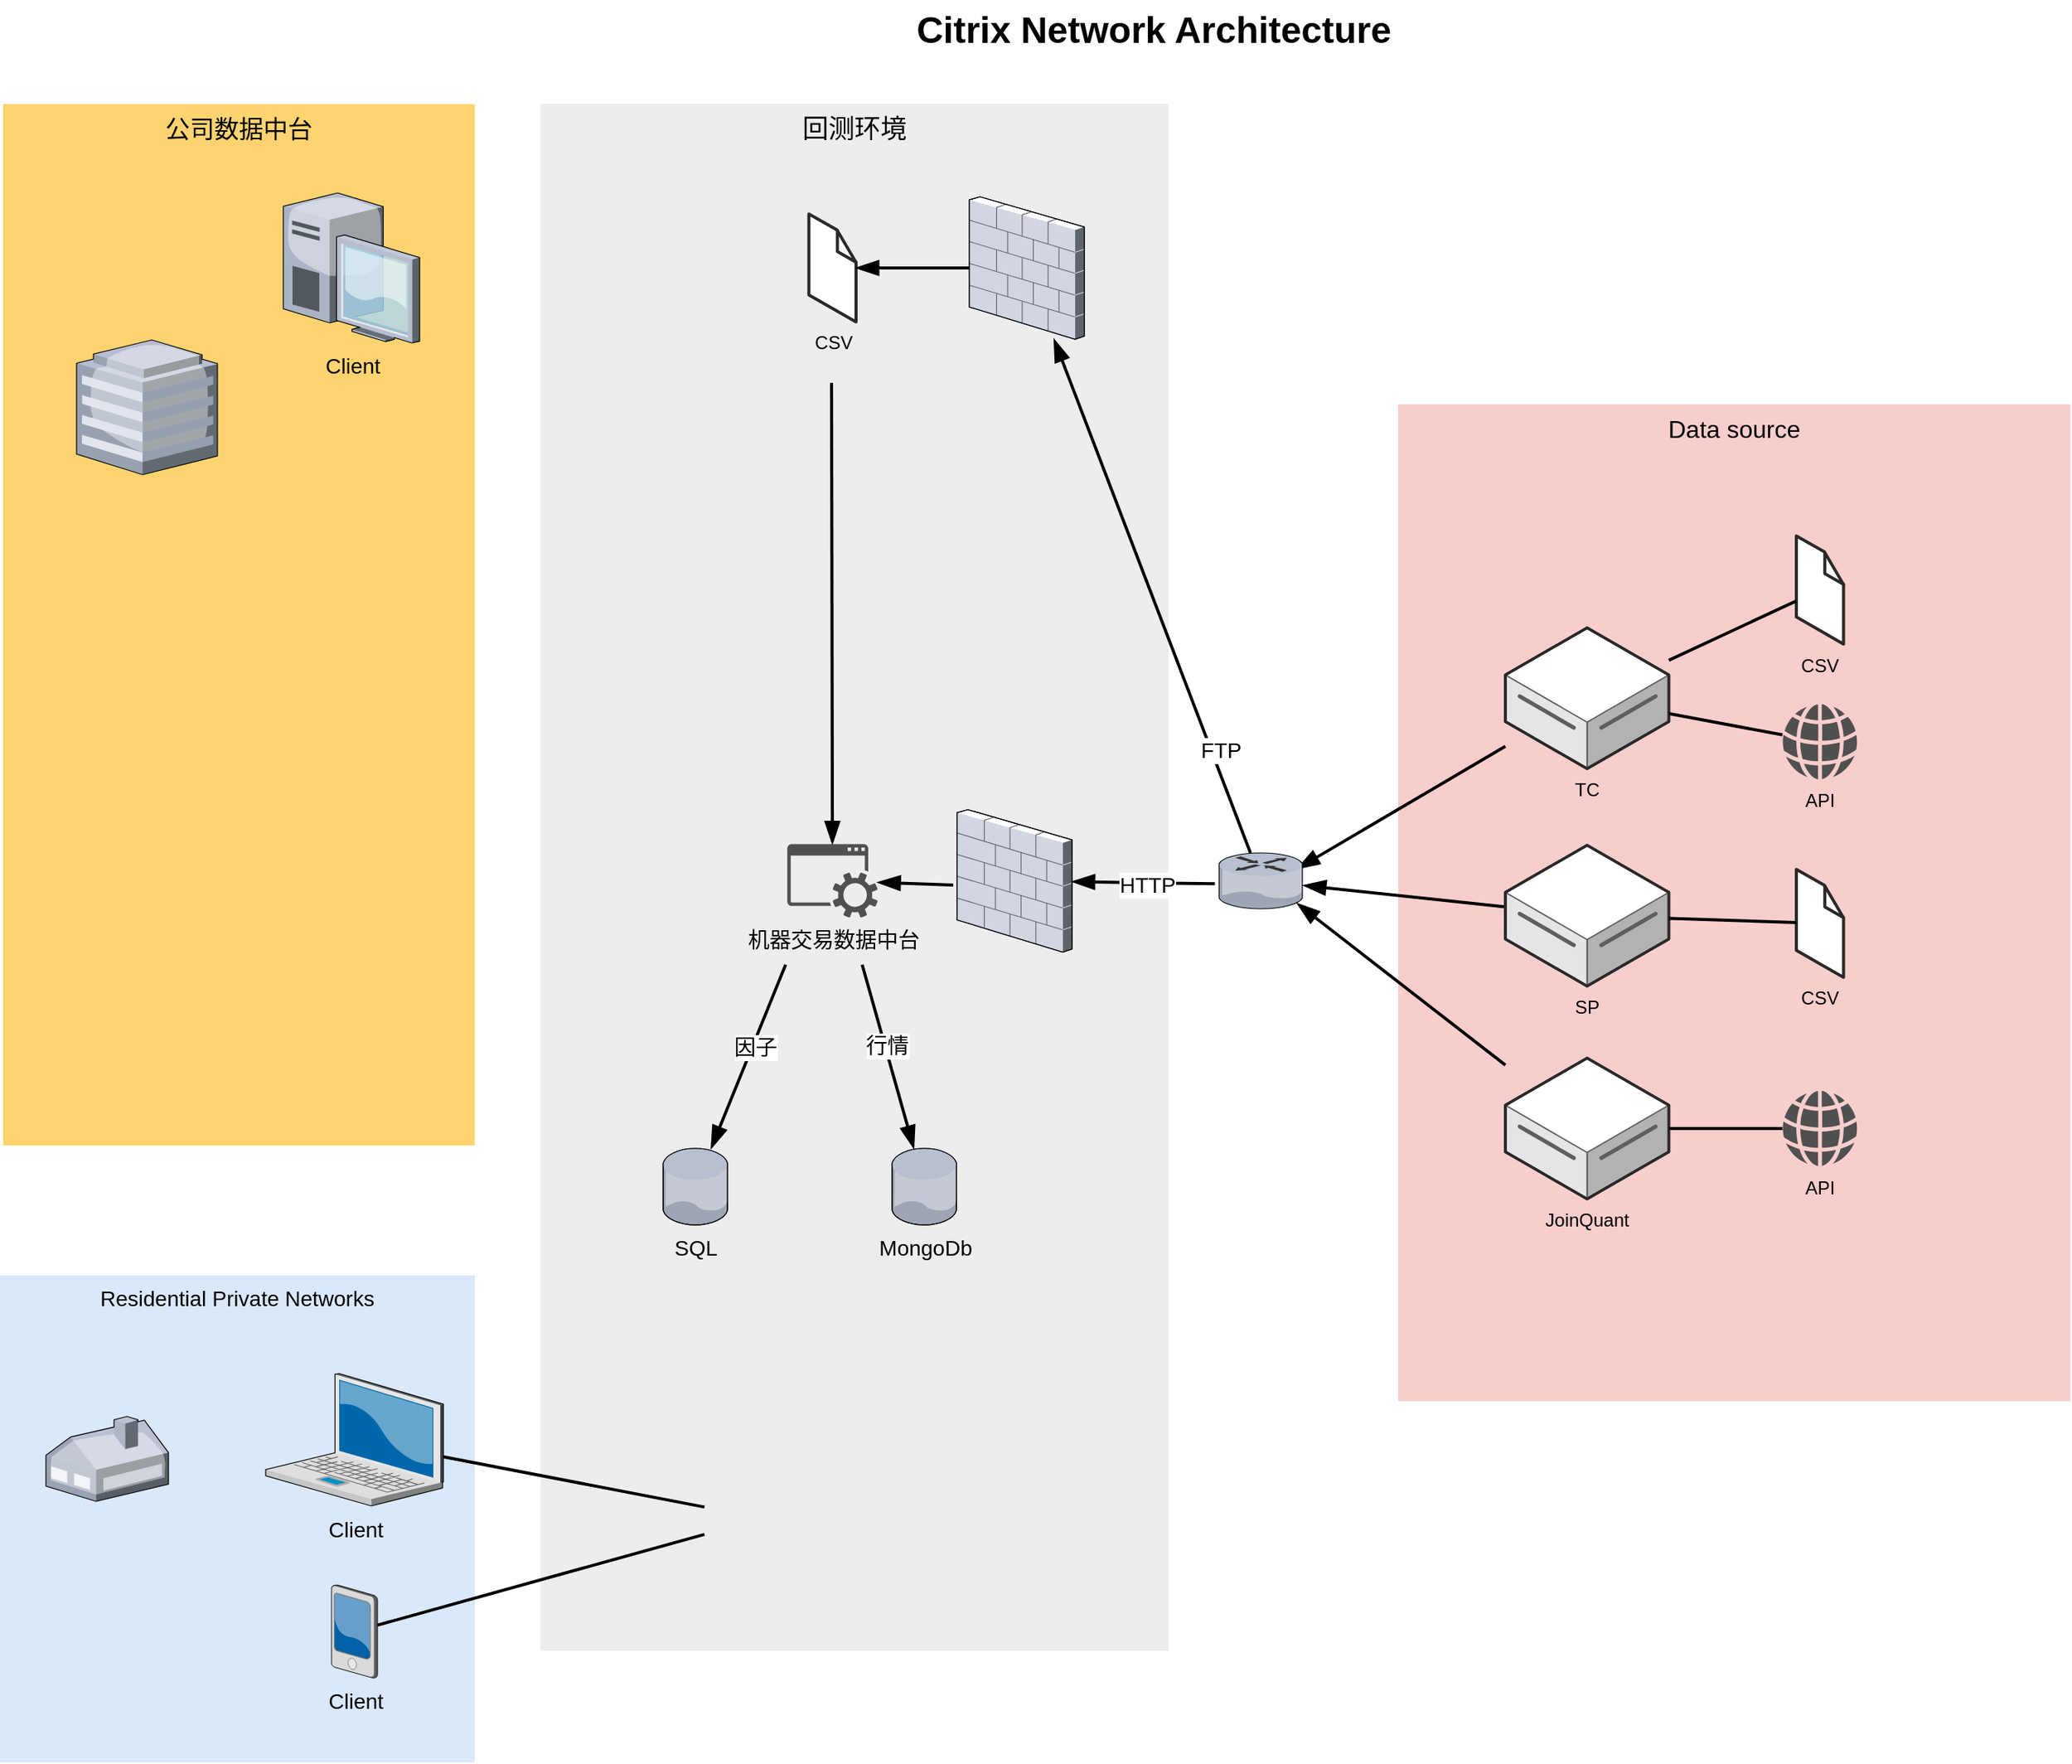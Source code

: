 <mxfile version="14.1.8" type="github">
  <diagram name="Page-1" id="e3a06f82-3646-2815-327d-82caf3d4e204">
    <mxGraphModel dx="1234" dy="1180" grid="1" gridSize="10" guides="1" tooltips="1" connect="1" arrows="1" fold="1" page="1" pageScale="1.5" pageWidth="1169" pageHeight="826" background="none" math="0" shadow="0">
      <root>
        <mxCell id="0" style=";html=1;" />
        <mxCell id="1" style=";html=1;" parent="0" />
        <mxCell id="6a7d8f32e03d9370-61" value="&lt;font style=&quot;font-size: 16px&quot;&gt;Data source&lt;/font&gt;" style="whiteSpace=wrap;html=1;fillColor=#f8cecc;fontSize=14;strokeColor=none;verticalAlign=top;" parent="1" vertex="1">
          <mxGeometry x="1090" y="294" width="439" height="651" as="geometry" />
        </mxCell>
        <mxCell id="6a7d8f32e03d9370-59" value="&lt;font style=&quot;font-size: 17px&quot;&gt;回测环境&lt;/font&gt;" style="whiteSpace=wrap;html=1;fillColor=#EDEDED;fontSize=14;strokeColor=none;verticalAlign=top;" parent="1" vertex="1">
          <mxGeometry x="530" y="98" width="410" height="1010" as="geometry" />
        </mxCell>
        <mxCell id="6a7d8f32e03d9370-58" value="Residential Private Networks" style="whiteSpace=wrap;html=1;fillColor=#dae8fc;fontSize=14;strokeColor=none;verticalAlign=top;" parent="1" vertex="1">
          <mxGeometry x="177" y="863" width="310" height="318" as="geometry" />
        </mxCell>
        <mxCell id="6a7d8f32e03d9370-57" value="&lt;font style=&quot;font-size: 16px&quot;&gt;公司数据中台&lt;/font&gt;" style="whiteSpace=wrap;html=1;fillColor=#FFD470;gradientColor=none;fontSize=14;strokeColor=none;verticalAlign=top;" parent="1" vertex="1">
          <mxGeometry x="179" y="98" width="308" height="680" as="geometry" />
        </mxCell>
        <mxCell id="6a7d8f32e03d9370-36" style="edgeStyle=none;rounded=0;html=1;startSize=10;endSize=10;jettySize=auto;orthogonalLoop=1;fontSize=14;endArrow=none;endFill=0;strokeWidth=2;" parent="1" source="6a7d8f32e03d9370-1" edge="1">
          <mxGeometry relative="1" as="geometry">
            <mxPoint x="637.0" y="1014.192" as="targetPoint" />
          </mxGeometry>
        </mxCell>
        <mxCell id="6a7d8f32e03d9370-1" value="Client" style="verticalLabelPosition=bottom;aspect=fixed;html=1;verticalAlign=top;strokeColor=none;shape=mxgraph.citrix.laptop_2;fillColor=#66B2FF;gradientColor=#0066CC;fontSize=14;" parent="1" vertex="1">
          <mxGeometry x="350.5" y="927" width="116" height="86.5" as="geometry" />
        </mxCell>
        <mxCell id="6a7d8f32e03d9370-5" value="Client" style="verticalLabelPosition=bottom;aspect=fixed;html=1;verticalAlign=top;strokeColor=none;shape=mxgraph.citrix.desktop;fillColor=#66B2FF;gradientColor=#0066CC;fontSize=14;" parent="1" vertex="1">
          <mxGeometry x="362.0" y="156.0" width="89" height="98" as="geometry" />
        </mxCell>
        <mxCell id="6a7d8f32e03d9370-37" style="edgeStyle=none;rounded=0;html=1;startSize=10;endSize=10;jettySize=auto;orthogonalLoop=1;fontSize=14;endArrow=none;endFill=0;strokeWidth=2;" parent="1" source="6a7d8f32e03d9370-6" edge="1">
          <mxGeometry relative="1" as="geometry">
            <mxPoint x="637.0" y="1032.052" as="targetPoint" />
          </mxGeometry>
        </mxCell>
        <mxCell id="6a7d8f32e03d9370-6" value="Client" style="verticalLabelPosition=bottom;aspect=fixed;html=1;verticalAlign=top;strokeColor=none;shape=mxgraph.citrix.pda;fillColor=#66B2FF;gradientColor=#0066CC;fontSize=14;" parent="1" vertex="1">
          <mxGeometry x="393.5" y="1065" width="30" height="61" as="geometry" />
        </mxCell>
        <mxCell id="6a7d8f32e03d9370-43" style="edgeStyle=none;rounded=0;html=1;startSize=10;endSize=10;jettySize=auto;orthogonalLoop=1;fontSize=14;endArrow=none;endFill=0;strokeWidth=2;startArrow=blockThin;startFill=1;" parent="1" source="A9i1_2r06wziE7NqVmH8-29" edge="1">
          <mxGeometry relative="1" as="geometry">
            <mxPoint x="720.6" y="460" as="sourcePoint" />
            <mxPoint x="720" y="280" as="targetPoint" />
          </mxGeometry>
        </mxCell>
        <mxCell id="6a7d8f32e03d9370-56" style="edgeStyle=none;rounded=0;html=1;jettySize=auto;orthogonalLoop=1;fontSize=14;endArrow=none;endFill=0;strokeWidth=2;exitX=0.927;exitY=0.285;exitDx=0;exitDy=0;exitPerimeter=0;startArrow=blockThin;startFill=1;endSize=10;startSize=10;" parent="1" source="6a7d8f32e03d9370-13" target="A9i1_2r06wziE7NqVmH8-4" edge="1">
          <mxGeometry relative="1" as="geometry">
            <mxPoint x="1240" y="800" as="targetPoint" />
          </mxGeometry>
        </mxCell>
        <mxCell id="6a7d8f32e03d9370-13" value="" style="verticalLabelPosition=bottom;aspect=fixed;html=1;verticalAlign=top;strokeColor=none;shape=mxgraph.citrix.router;fillColor=#66B2FF;gradientColor=#0066CC;fontSize=14;" parent="1" vertex="1">
          <mxGeometry x="973" y="587" width="55" height="36.5" as="geometry" />
        </mxCell>
        <mxCell id="6a7d8f32e03d9370-44" style="edgeStyle=none;rounded=0;html=1;startSize=10;endSize=10;jettySize=auto;orthogonalLoop=1;fontSize=14;endArrow=none;endFill=0;strokeWidth=2;startArrow=blockThin;startFill=1;" parent="1" source="6a7d8f32e03d9370-17" target="6a7d8f32e03d9370-13" edge="1">
          <mxGeometry relative="1" as="geometry" />
        </mxCell>
        <mxCell id="A9i1_2r06wziE7NqVmH8-27" value="FTP" style="edgeLabel;html=1;align=center;verticalAlign=middle;resizable=0;points=[];fontSize=14;" vertex="1" connectable="0" parent="6a7d8f32e03d9370-44">
          <mxGeometry x="0.085" y="-2" relative="1" as="geometry">
            <mxPoint x="40.22" y="85.31" as="offset" />
          </mxGeometry>
        </mxCell>
        <mxCell id="6a7d8f32e03d9370-17" value="" style="verticalLabelPosition=bottom;aspect=fixed;html=1;verticalAlign=top;strokeColor=none;shape=mxgraph.citrix.firewall;fillColor=#66B2FF;gradientColor=#0066CC;fontSize=14;" parent="1" vertex="1">
          <mxGeometry x="810" y="158.5" width="75" height="93" as="geometry" />
        </mxCell>
        <mxCell id="6a7d8f32e03d9370-23" value="" style="verticalLabelPosition=bottom;aspect=fixed;html=1;verticalAlign=top;strokeColor=none;shape=mxgraph.citrix.home_office;fillColor=#66B2FF;gradientColor=#0066CC;fontSize=14;" parent="1" vertex="1">
          <mxGeometry x="207" y="955" width="80" height="55.5" as="geometry" />
        </mxCell>
        <mxCell id="6a7d8f32e03d9370-24" value="" style="verticalLabelPosition=bottom;aspect=fixed;html=1;verticalAlign=top;strokeColor=none;shape=mxgraph.citrix.hq_enterprise;fillColor=#66B2FF;gradientColor=#0066CC;fontSize=14;" parent="1" vertex="1">
          <mxGeometry x="227" y="252" width="92" height="88" as="geometry" />
        </mxCell>
        <mxCell id="6a7d8f32e03d9370-62" value="Citrix Network Architecture" style="text;strokeColor=none;fillColor=none;html=1;fontSize=24;fontStyle=1;verticalAlign=middle;align=center;" parent="1" vertex="1">
          <mxGeometry x="499" y="30" width="861" height="40" as="geometry" />
        </mxCell>
        <mxCell id="A9i1_2r06wziE7NqVmH8-2" style="edgeStyle=none;rounded=0;html=1;startSize=10;endSize=10;jettySize=auto;orthogonalLoop=1;fontSize=14;endArrow=blockThin;endFill=1;strokeWidth=2;" edge="1" parent="1" source="A9i1_2r06wziE7NqVmH8-13">
          <mxGeometry relative="1" as="geometry">
            <mxPoint x="1090" y="800" as="sourcePoint" />
            <mxPoint x="1024" y="620" as="targetPoint" />
          </mxGeometry>
        </mxCell>
        <mxCell id="A9i1_2r06wziE7NqVmH8-3" value="CSV" style="verticalLabelPosition=bottom;html=1;verticalAlign=top;strokeWidth=1;align=center;outlineConnect=0;dashed=0;outlineConnect=0;shape=mxgraph.aws3d.file;aspect=fixed;strokeColor=#292929;" vertex="1" parent="1">
          <mxGeometry x="1350" y="380" width="30.8" height="70.6" as="geometry" />
        </mxCell>
        <mxCell id="A9i1_2r06wziE7NqVmH8-4" value="TC" style="verticalLabelPosition=bottom;html=1;verticalAlign=top;strokeWidth=1;align=center;outlineConnect=0;dashed=0;outlineConnect=0;shape=mxgraph.aws3d.dataServer;strokeColor=#5E5E5E;aspect=fixed;" vertex="1" parent="1">
          <mxGeometry x="1160" y="440" width="106.75" height="92" as="geometry" />
        </mxCell>
        <mxCell id="A9i1_2r06wziE7NqVmH8-5" style="edgeStyle=none;rounded=0;html=1;startSize=10;endSize=10;jettySize=auto;orthogonalLoop=1;fontSize=14;endArrow=none;endFill=0;strokeWidth=2;" edge="1" parent="1" source="A9i1_2r06wziE7NqVmH8-4" target="A9i1_2r06wziE7NqVmH8-3">
          <mxGeometry relative="1" as="geometry">
            <mxPoint x="1260" y="454" as="sourcePoint" />
            <mxPoint x="1110" y="618.135" as="targetPoint" />
          </mxGeometry>
        </mxCell>
        <mxCell id="A9i1_2r06wziE7NqVmH8-7" style="edgeStyle=none;rounded=0;html=1;startSize=10;endSize=10;jettySize=auto;orthogonalLoop=1;fontSize=14;endArrow=none;endFill=0;strokeWidth=2;startArrow=blockThin;startFill=1;" edge="1" parent="1" source="6a7d8f32e03d9370-13" target="A9i1_2r06wziE7NqVmH8-8">
          <mxGeometry relative="1" as="geometry">
            <mxPoint x="1038" y="597.003" as="sourcePoint" />
            <mxPoint x="1060" y="610" as="targetPoint" />
          </mxGeometry>
        </mxCell>
        <mxCell id="A9i1_2r06wziE7NqVmH8-8" value="SP" style="verticalLabelPosition=bottom;html=1;verticalAlign=top;strokeWidth=1;align=center;outlineConnect=0;dashed=0;outlineConnect=0;shape=mxgraph.aws3d.dataServer;strokeColor=#5E5E5E;aspect=fixed;" vertex="1" parent="1">
          <mxGeometry x="1160" y="582" width="106.75" height="92" as="geometry" />
        </mxCell>
        <mxCell id="A9i1_2r06wziE7NqVmH8-9" value="CSV" style="verticalLabelPosition=bottom;html=1;verticalAlign=top;strokeWidth=1;align=center;outlineConnect=0;dashed=0;outlineConnect=0;shape=mxgraph.aws3d.file;aspect=fixed;strokeColor=#292929;" vertex="1" parent="1">
          <mxGeometry x="1350" y="597.7" width="30.8" height="70.6" as="geometry" />
        </mxCell>
        <mxCell id="A9i1_2r06wziE7NqVmH8-10" style="edgeStyle=none;rounded=0;html=1;startSize=10;endSize=10;jettySize=auto;orthogonalLoop=1;fontSize=14;endArrow=none;endFill=0;strokeWidth=2;" edge="1" parent="1" source="A9i1_2r06wziE7NqVmH8-8" target="A9i1_2r06wziE7NqVmH8-9">
          <mxGeometry relative="1" as="geometry">
            <mxPoint x="1270" y="464" as="sourcePoint" />
            <mxPoint x="1360" y="413.877" as="targetPoint" />
          </mxGeometry>
        </mxCell>
        <mxCell id="A9i1_2r06wziE7NqVmH8-11" value="API" style="pointerEvents=1;shadow=0;dashed=0;html=1;strokeColor=none;fillColor=#505050;labelPosition=center;verticalLabelPosition=bottom;verticalAlign=top;outlineConnect=0;align=center;shape=mxgraph.office.concepts.globe_internet;" vertex="1" parent="1">
          <mxGeometry x="1340.9" y="490" width="49" height="49" as="geometry" />
        </mxCell>
        <mxCell id="A9i1_2r06wziE7NqVmH8-12" style="edgeStyle=none;rounded=0;html=1;startSize=10;endSize=10;jettySize=auto;orthogonalLoop=1;fontSize=14;endArrow=none;endFill=0;strokeWidth=2;" edge="1" parent="1" source="A9i1_2r06wziE7NqVmH8-4" target="A9i1_2r06wziE7NqVmH8-11">
          <mxGeometry relative="1" as="geometry">
            <mxPoint x="1270" y="464" as="sourcePoint" />
            <mxPoint x="1360" y="413.877" as="targetPoint" />
          </mxGeometry>
        </mxCell>
        <mxCell id="A9i1_2r06wziE7NqVmH8-13" value="JoinQuant" style="verticalLabelPosition=bottom;html=1;verticalAlign=top;strokeWidth=1;align=center;outlineConnect=0;dashed=0;outlineConnect=0;shape=mxgraph.aws3d.dataServer;strokeColor=#5E5E5E;aspect=fixed;" vertex="1" parent="1">
          <mxGeometry x="1160" y="721" width="106.75" height="92" as="geometry" />
        </mxCell>
        <mxCell id="A9i1_2r06wziE7NqVmH8-17" value="API" style="pointerEvents=1;shadow=0;dashed=0;html=1;strokeColor=none;fillColor=#505050;labelPosition=center;verticalLabelPosition=bottom;verticalAlign=top;outlineConnect=0;align=center;shape=mxgraph.office.concepts.globe_internet;" vertex="1" parent="1">
          <mxGeometry x="1340.9" y="742.5" width="49" height="49" as="geometry" />
        </mxCell>
        <mxCell id="A9i1_2r06wziE7NqVmH8-18" style="edgeStyle=none;rounded=0;html=1;startSize=10;endSize=10;jettySize=auto;orthogonalLoop=1;fontSize=14;endArrow=none;endFill=0;strokeWidth=2;" edge="1" parent="1" source="A9i1_2r06wziE7NqVmH8-13" target="A9i1_2r06wziE7NqVmH8-17">
          <mxGeometry relative="1" as="geometry">
            <mxPoint x="1266.75" y="765.635" as="sourcePoint" />
            <mxPoint x="1330" y="768" as="targetPoint" />
          </mxGeometry>
        </mxCell>
        <mxCell id="A9i1_2r06wziE7NqVmH8-20" value="CSV" style="verticalLabelPosition=bottom;html=1;verticalAlign=top;strokeWidth=1;align=center;outlineConnect=0;dashed=0;outlineConnect=0;shape=mxgraph.aws3d.file;aspect=fixed;strokeColor=#292929;" vertex="1" parent="1">
          <mxGeometry x="705.2" y="169.7" width="30.8" height="70.6" as="geometry" />
        </mxCell>
        <mxCell id="A9i1_2r06wziE7NqVmH8-21" style="edgeStyle=none;rounded=0;html=1;startSize=10;endSize=10;jettySize=auto;orthogonalLoop=1;fontSize=14;endArrow=none;endFill=0;strokeWidth=2;startArrow=blockThin;startFill=1;" edge="1" parent="1" source="A9i1_2r06wziE7NqVmH8-20" target="6a7d8f32e03d9370-17">
          <mxGeometry relative="1" as="geometry">
            <mxPoint x="705.636" y="430" as="sourcePoint" />
            <mxPoint x="784.936" y="259" as="targetPoint" />
          </mxGeometry>
        </mxCell>
        <mxCell id="A9i1_2r06wziE7NqVmH8-24" value="" style="verticalLabelPosition=bottom;aspect=fixed;html=1;verticalAlign=top;strokeColor=none;shape=mxgraph.citrix.firewall;fillColor=#66B2FF;gradientColor=#0066CC;fontSize=14;" vertex="1" parent="1">
          <mxGeometry x="802" y="558.75" width="75" height="93" as="geometry" />
        </mxCell>
        <mxCell id="A9i1_2r06wziE7NqVmH8-25" style="edgeStyle=none;rounded=0;html=1;startSize=10;endSize=10;jettySize=auto;orthogonalLoop=1;fontSize=14;endArrow=none;endFill=0;strokeWidth=2;startArrow=blockThin;startFill=1;entryX=-0.049;entryY=0.552;entryDx=0;entryDy=0;entryPerimeter=0;" edge="1" parent="1" source="A9i1_2r06wziE7NqVmH8-24" target="6a7d8f32e03d9370-13">
          <mxGeometry relative="1" as="geometry">
            <mxPoint x="746.0" y="215.052" as="sourcePoint" />
            <mxPoint x="940" y="603" as="targetPoint" />
          </mxGeometry>
        </mxCell>
        <mxCell id="A9i1_2r06wziE7NqVmH8-28" value="HTTP" style="edgeLabel;html=1;align=center;verticalAlign=middle;resizable=0;points=[];fontSize=14;" vertex="1" connectable="0" parent="A9i1_2r06wziE7NqVmH8-25">
          <mxGeometry x="0.051" y="-1" relative="1" as="geometry">
            <mxPoint as="offset" />
          </mxGeometry>
        </mxCell>
        <mxCell id="A9i1_2r06wziE7NqVmH8-26" style="edgeStyle=none;rounded=0;html=1;startSize=10;endSize=10;jettySize=auto;orthogonalLoop=1;fontSize=14;endArrow=none;endFill=0;strokeWidth=2;startArrow=blockThin;startFill=1;entryX=-0.034;entryY=0.529;entryDx=0;entryDy=0;entryPerimeter=0;" edge="1" parent="1" source="A9i1_2r06wziE7NqVmH8-29" target="A9i1_2r06wziE7NqVmH8-24">
          <mxGeometry relative="1" as="geometry">
            <mxPoint x="746.0" y="215.052" as="sourcePoint" />
            <mxPoint x="840" y="215.372" as="targetPoint" />
          </mxGeometry>
        </mxCell>
        <mxCell id="A9i1_2r06wziE7NqVmH8-29" value="机器交易数据中台" style="pointerEvents=1;shadow=0;dashed=0;html=1;strokeColor=none;fillColor=#505050;labelPosition=center;verticalLabelPosition=bottom;verticalAlign=top;outlineConnect=0;align=center;shape=mxgraph.office.concepts.service_application;fontSize=14;" vertex="1" parent="1">
          <mxGeometry x="691.1" y="581.25" width="59" height="48" as="geometry" />
        </mxCell>
        <mxCell id="A9i1_2r06wziE7NqVmH8-30" style="edgeStyle=none;rounded=0;html=1;startSize=10;endSize=10;jettySize=auto;orthogonalLoop=1;fontSize=14;endArrow=none;endFill=0;strokeWidth=2;startArrow=blockThin;startFill=1;" edge="1" parent="1" source="A9i1_2r06wziE7NqVmH8-32">
          <mxGeometry relative="1" as="geometry">
            <mxPoint x="629.965" y="778" as="sourcePoint" />
            <mxPoint x="690" y="660" as="targetPoint" />
          </mxGeometry>
        </mxCell>
        <mxCell id="A9i1_2r06wziE7NqVmH8-31" value="因子" style="edgeLabel;html=1;align=center;verticalAlign=middle;resizable=0;points=[];fontSize=14;" vertex="1" connectable="0" parent="A9i1_2r06wziE7NqVmH8-30">
          <mxGeometry x="0.113" y="-1" relative="1" as="geometry">
            <mxPoint as="offset" />
          </mxGeometry>
        </mxCell>
        <mxCell id="A9i1_2r06wziE7NqVmH8-32" value="SQL" style="verticalLabelPosition=bottom;aspect=fixed;html=1;verticalAlign=top;strokeColor=none;align=center;outlineConnect=0;shape=mxgraph.citrix.database;fontSize=14;" vertex="1" parent="1">
          <mxGeometry x="610" y="780" width="42.5" height="50" as="geometry" />
        </mxCell>
        <mxCell id="A9i1_2r06wziE7NqVmH8-33" value="MongoDb" style="verticalLabelPosition=bottom;aspect=fixed;html=1;verticalAlign=top;strokeColor=none;align=center;outlineConnect=0;shape=mxgraph.citrix.database;fontSize=14;" vertex="1" parent="1">
          <mxGeometry x="759.5" y="780" width="42.5" height="50" as="geometry" />
        </mxCell>
        <mxCell id="A9i1_2r06wziE7NqVmH8-34" style="edgeStyle=none;rounded=0;html=1;startSize=10;endSize=10;jettySize=auto;orthogonalLoop=1;fontSize=14;endArrow=none;endFill=0;strokeWidth=2;startArrow=blockThin;startFill=1;" edge="1" parent="1" source="A9i1_2r06wziE7NqVmH8-33">
          <mxGeometry relative="1" as="geometry">
            <mxPoint x="651.379" y="790.0" as="sourcePoint" />
            <mxPoint x="740" y="660" as="targetPoint" />
          </mxGeometry>
        </mxCell>
        <mxCell id="A9i1_2r06wziE7NqVmH8-35" value="行情" style="edgeLabel;html=1;align=center;verticalAlign=middle;resizable=0;points=[];fontSize=14;" vertex="1" connectable="0" parent="A9i1_2r06wziE7NqVmH8-34">
          <mxGeometry x="0.113" y="-1" relative="1" as="geometry">
            <mxPoint as="offset" />
          </mxGeometry>
        </mxCell>
      </root>
    </mxGraphModel>
  </diagram>
</mxfile>
